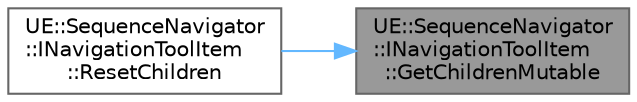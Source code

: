 digraph "UE::SequenceNavigator::INavigationToolItem::GetChildrenMutable"
{
 // INTERACTIVE_SVG=YES
 // LATEX_PDF_SIZE
  bgcolor="transparent";
  edge [fontname=Helvetica,fontsize=10,labelfontname=Helvetica,labelfontsize=10];
  node [fontname=Helvetica,fontsize=10,shape=box,height=0.2,width=0.4];
  rankdir="RL";
  Node1 [id="Node000001",label="UE::SequenceNavigator\l::INavigationToolItem\l::GetChildrenMutable",height=0.2,width=0.4,color="gray40", fillcolor="grey60", style="filled", fontcolor="black",tooltip="Gets the current Child Items of this Item."];
  Node1 -> Node2 [id="edge1_Node000001_Node000002",dir="back",color="steelblue1",style="solid",tooltip=" "];
  Node2 [id="Node000002",label="UE::SequenceNavigator\l::INavigationToolItem\l::ResetChildren",height=0.2,width=0.4,color="grey40", fillcolor="white", style="filled",URL="$de/d6f/classUE_1_1SequenceNavigator_1_1INavigationToolItem.html#ae39181b694f611dda4e4d18356919856",tooltip="Resets both the Cached Visible Children and Children (before doing so, sets all child's parents to nu..."];
}
